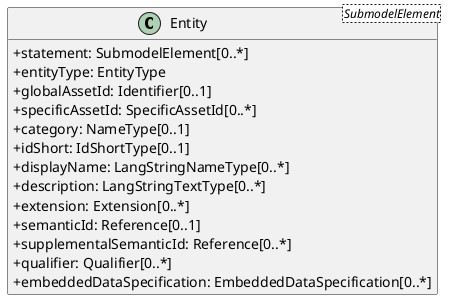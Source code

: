 @startuml
skinparam classAttributeIconSize 0
hide methods

class Entity<SubmodelElement> {
  +statement: SubmodelElement[0..*] 
  +entityType: EntityType 
  +globalAssetId: Identifier[0..1] 
  +specificAssetId: SpecificAssetId[0..*] 
  +category: NameType[0..1] 
  +idShort: IdShortType[0..1] 
  +displayName: LangStringNameType[0..*] 
  +description: LangStringTextType[0..*] 
  +extension: Extension[0..*] 
  +semanticId: Reference[0..1] 
  +supplementalSemanticId: Reference[0..*] 
  +qualifier: Qualifier[0..*] 
  +embeddedDataSpecification: EmbeddedDataSpecification[0..*] 
}
@enduml